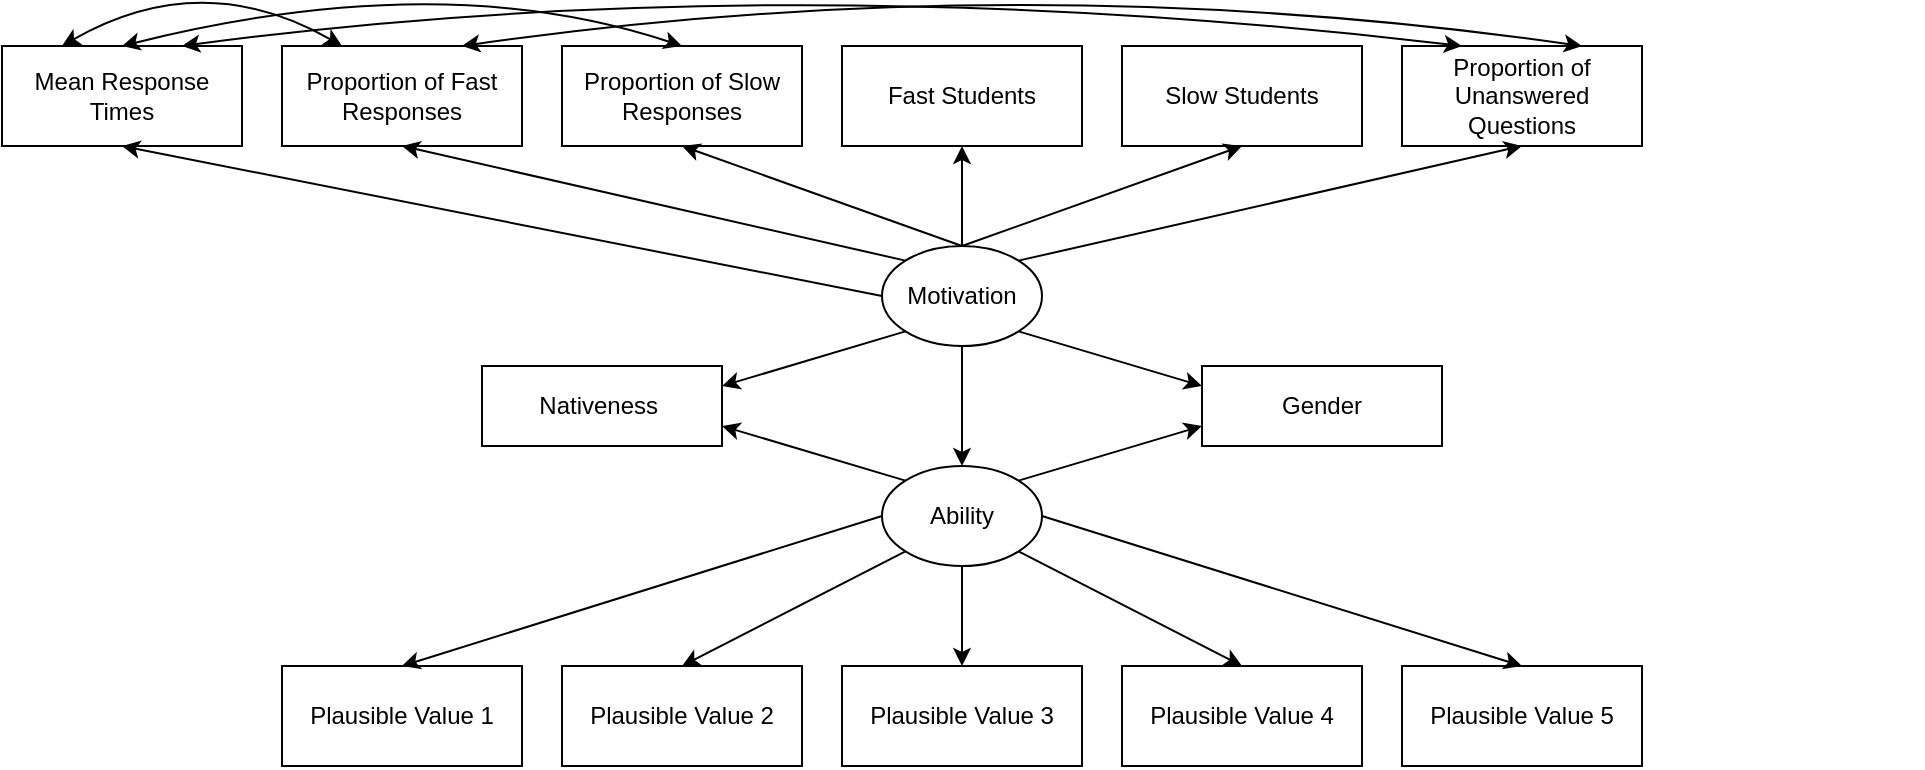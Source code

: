 <mxfile version="26.1.3">
  <diagram name="Page-1" id="2wKc5wu0MTPvnMgR3Ivy">
    <mxGraphModel dx="1635" dy="482" grid="1" gridSize="10" guides="1" tooltips="1" connect="1" arrows="1" fold="1" page="1" pageScale="1" pageWidth="827" pageHeight="1169" math="0" shadow="0">
      <root>
        <mxCell id="0" />
        <mxCell id="1" parent="0" />
        <mxCell id="DJN90oXa_Z2JTDYmJMvr-14" value="" style="rounded=0;whiteSpace=wrap;html=1;" parent="1" vertex="1">
          <mxGeometry x="620" y="40" width="120" height="50" as="geometry" />
        </mxCell>
        <mxCell id="DJN90oXa_Z2JTDYmJMvr-1" value="" style="ellipse;whiteSpace=wrap;html=1;movable=1;resizable=1;rotatable=1;deletable=1;editable=1;locked=0;connectable=1;" parent="1" vertex="1">
          <mxGeometry x="360" y="140" width="80" height="50" as="geometry" />
        </mxCell>
        <mxCell id="DJN90oXa_Z2JTDYmJMvr-2" value="Motivation" style="text;strokeColor=none;align=center;fillColor=none;html=1;verticalAlign=middle;whiteSpace=wrap;rounded=0;movable=1;resizable=1;rotatable=1;deletable=1;editable=1;locked=0;connectable=1;" parent="1" vertex="1">
          <mxGeometry x="370" y="150" width="60" height="30" as="geometry" />
        </mxCell>
        <mxCell id="DJN90oXa_Z2JTDYmJMvr-3" value="" style="ellipse;whiteSpace=wrap;html=1;" parent="1" vertex="1">
          <mxGeometry x="360" y="250" width="80" height="50" as="geometry" />
        </mxCell>
        <mxCell id="DJN90oXa_Z2JTDYmJMvr-4" value="Ability" style="text;strokeColor=none;align=center;fillColor=none;html=1;verticalAlign=middle;whiteSpace=wrap;rounded=0;" parent="1" vertex="1">
          <mxGeometry x="370" y="260" width="60" height="30" as="geometry" />
        </mxCell>
        <mxCell id="DJN90oXa_Z2JTDYmJMvr-5" value="" style="rounded=0;whiteSpace=wrap;html=1;" parent="1" vertex="1">
          <mxGeometry x="160" y="200" width="120" height="40" as="geometry" />
        </mxCell>
        <mxCell id="DJN90oXa_Z2JTDYmJMvr-6" value="Nativeness&amp;nbsp;" style="text;strokeColor=none;align=center;fillColor=none;html=1;verticalAlign=middle;whiteSpace=wrap;rounded=0;" parent="1" vertex="1">
          <mxGeometry x="190" y="205" width="60" height="30" as="geometry" />
        </mxCell>
        <mxCell id="DJN90oXa_Z2JTDYmJMvr-8" value="" style="rounded=0;whiteSpace=wrap;html=1;" parent="1" vertex="1">
          <mxGeometry x="520" y="200" width="120" height="40" as="geometry" />
        </mxCell>
        <mxCell id="DJN90oXa_Z2JTDYmJMvr-9" value="Gender" style="text;strokeColor=none;align=center;fillColor=none;html=1;verticalAlign=middle;whiteSpace=wrap;rounded=0;" parent="1" vertex="1">
          <mxGeometry x="550" y="205" width="60" height="30" as="geometry" />
        </mxCell>
        <mxCell id="DJN90oXa_Z2JTDYmJMvr-11" value="" style="rounded=0;whiteSpace=wrap;html=1;" parent="1" vertex="1">
          <mxGeometry x="200" y="40" width="120" height="50" as="geometry" />
        </mxCell>
        <mxCell id="DJN90oXa_Z2JTDYmJMvr-12" value="Proportion of Unanswered Questions" style="text;strokeColor=none;align=center;fillColor=none;html=1;verticalAlign=middle;whiteSpace=wrap;rounded=0;" parent="1" vertex="1">
          <mxGeometry x="620" y="50" width="120" height="30" as="geometry" />
        </mxCell>
        <mxCell id="DJN90oXa_Z2JTDYmJMvr-13" value="" style="rounded=0;whiteSpace=wrap;html=1;" parent="1" vertex="1">
          <mxGeometry x="340" y="40" width="120" height="50" as="geometry" />
        </mxCell>
        <mxCell id="DJN90oXa_Z2JTDYmJMvr-15" value="" style="rounded=0;whiteSpace=wrap;html=1;" parent="1" vertex="1">
          <mxGeometry x="60" y="40" width="120" height="50" as="geometry" />
        </mxCell>
        <mxCell id="DJN90oXa_Z2JTDYmJMvr-16" value="" style="rounded=0;whiteSpace=wrap;html=1;" parent="1" vertex="1">
          <mxGeometry x="-80" y="40" width="120" height="50" as="geometry" />
        </mxCell>
        <mxCell id="DJN90oXa_Z2JTDYmJMvr-18" value="Mean Response Times" style="text;strokeColor=none;align=center;fillColor=none;html=1;verticalAlign=middle;whiteSpace=wrap;rounded=0;" parent="1" vertex="1">
          <mxGeometry x="-70" y="50" width="100" height="30" as="geometry" />
        </mxCell>
        <mxCell id="DJN90oXa_Z2JTDYmJMvr-19" value="Proportion of Fast Responses" style="text;strokeColor=none;align=center;fillColor=none;html=1;verticalAlign=middle;whiteSpace=wrap;rounded=0;" parent="1" vertex="1">
          <mxGeometry x="70" y="50" width="100" height="30" as="geometry" />
        </mxCell>
        <mxCell id="DJN90oXa_Z2JTDYmJMvr-21" value="Proportion of Slow Responses" style="text;strokeColor=none;align=center;fillColor=none;html=1;verticalAlign=middle;whiteSpace=wrap;rounded=0;" parent="1" vertex="1">
          <mxGeometry x="205" y="50" width="110" height="30" as="geometry" />
        </mxCell>
        <mxCell id="DJN90oXa_Z2JTDYmJMvr-23" value="Fast Students" style="text;strokeColor=none;align=center;fillColor=none;html=1;verticalAlign=middle;whiteSpace=wrap;rounded=0;" parent="1" vertex="1">
          <mxGeometry x="355" y="50" width="90" height="30" as="geometry" />
        </mxCell>
        <mxCell id="DJN90oXa_Z2JTDYmJMvr-26" value="" style="rounded=0;whiteSpace=wrap;html=1;" parent="1" vertex="1">
          <mxGeometry x="480" y="40" width="120" height="50" as="geometry" />
        </mxCell>
        <mxCell id="DJN90oXa_Z2JTDYmJMvr-27" value="Slow Students" style="text;strokeColor=none;align=center;fillColor=none;html=1;verticalAlign=middle;whiteSpace=wrap;rounded=0;" parent="1" vertex="1">
          <mxGeometry x="495" y="50" width="90" height="30" as="geometry" />
        </mxCell>
        <mxCell id="DJN90oXa_Z2JTDYmJMvr-30" value="" style="endArrow=classic;html=1;rounded=0;exitX=0;exitY=0.5;exitDx=0;exitDy=0;entryX=0.5;entryY=1;entryDx=0;entryDy=0;" parent="1" source="DJN90oXa_Z2JTDYmJMvr-1" target="DJN90oXa_Z2JTDYmJMvr-16" edge="1">
          <mxGeometry width="50" height="50" relative="1" as="geometry">
            <mxPoint x="390" y="110" as="sourcePoint" />
            <mxPoint x="340" y="160" as="targetPoint" />
          </mxGeometry>
        </mxCell>
        <mxCell id="DJN90oXa_Z2JTDYmJMvr-31" value="" style="endArrow=classic;html=1;rounded=0;exitX=0;exitY=0;exitDx=0;exitDy=0;entryX=0.5;entryY=1;entryDx=0;entryDy=0;" parent="1" source="DJN90oXa_Z2JTDYmJMvr-1" target="DJN90oXa_Z2JTDYmJMvr-15" edge="1">
          <mxGeometry width="50" height="50" relative="1" as="geometry">
            <mxPoint x="390" y="110" as="sourcePoint" />
            <mxPoint x="340" y="160" as="targetPoint" />
          </mxGeometry>
        </mxCell>
        <mxCell id="DJN90oXa_Z2JTDYmJMvr-32" value="" style="endArrow=classic;html=1;rounded=0;exitX=0.5;exitY=0;exitDx=0;exitDy=0;entryX=0.5;entryY=1;entryDx=0;entryDy=0;" parent="1" source="DJN90oXa_Z2JTDYmJMvr-1" target="DJN90oXa_Z2JTDYmJMvr-11" edge="1">
          <mxGeometry width="50" height="50" relative="1" as="geometry">
            <mxPoint x="380" y="140" as="sourcePoint" />
            <mxPoint x="340" y="160" as="targetPoint" />
          </mxGeometry>
        </mxCell>
        <mxCell id="DJN90oXa_Z2JTDYmJMvr-33" value="" style="endArrow=classic;html=1;rounded=0;exitX=1;exitY=0;exitDx=0;exitDy=0;entryX=0.5;entryY=1;entryDx=0;entryDy=0;" parent="1" source="DJN90oXa_Z2JTDYmJMvr-1" target="DJN90oXa_Z2JTDYmJMvr-14" edge="1">
          <mxGeometry width="50" height="50" relative="1" as="geometry">
            <mxPoint x="430" y="110" as="sourcePoint" />
            <mxPoint x="380" y="160" as="targetPoint" />
          </mxGeometry>
        </mxCell>
        <mxCell id="DJN90oXa_Z2JTDYmJMvr-34" value="" style="endArrow=classic;html=1;rounded=0;exitX=0.5;exitY=0;exitDx=0;exitDy=0;entryX=0.5;entryY=1;entryDx=0;entryDy=0;" parent="1" source="DJN90oXa_Z2JTDYmJMvr-1" target="DJN90oXa_Z2JTDYmJMvr-13" edge="1">
          <mxGeometry width="50" height="50" relative="1" as="geometry">
            <mxPoint x="580" y="110" as="sourcePoint" />
            <mxPoint x="530" y="160" as="targetPoint" />
          </mxGeometry>
        </mxCell>
        <mxCell id="DJN90oXa_Z2JTDYmJMvr-35" value="" style="endArrow=classic;html=1;rounded=0;exitX=0.5;exitY=0;exitDx=0;exitDy=0;entryX=0.5;entryY=1;entryDx=0;entryDy=0;" parent="1" source="DJN90oXa_Z2JTDYmJMvr-1" target="DJN90oXa_Z2JTDYmJMvr-26" edge="1">
          <mxGeometry width="50" height="50" relative="1" as="geometry">
            <mxPoint x="440" y="165" as="sourcePoint" />
            <mxPoint x="530" y="160" as="targetPoint" />
          </mxGeometry>
        </mxCell>
        <mxCell id="DJN90oXa_Z2JTDYmJMvr-36" value="" style="endArrow=classic;html=1;rounded=0;exitX=0.5;exitY=1;exitDx=0;exitDy=0;" parent="1" source="DJN90oXa_Z2JTDYmJMvr-1" edge="1">
          <mxGeometry width="50" height="50" relative="1" as="geometry">
            <mxPoint x="410" y="270" as="sourcePoint" />
            <mxPoint x="400" y="250" as="targetPoint" />
          </mxGeometry>
        </mxCell>
        <mxCell id="DJN90oXa_Z2JTDYmJMvr-37" value="" style="endArrow=classic;html=1;rounded=0;exitX=0;exitY=1;exitDx=0;exitDy=0;entryX=1;entryY=0.25;entryDx=0;entryDy=0;" parent="1" source="DJN90oXa_Z2JTDYmJMvr-1" target="DJN90oXa_Z2JTDYmJMvr-5" edge="1">
          <mxGeometry width="50" height="50" relative="1" as="geometry">
            <mxPoint x="400" y="170" as="sourcePoint" />
            <mxPoint x="350" y="220" as="targetPoint" />
          </mxGeometry>
        </mxCell>
        <mxCell id="DJN90oXa_Z2JTDYmJMvr-38" value="" style="endArrow=classic;html=1;rounded=0;exitX=0;exitY=0;exitDx=0;exitDy=0;entryX=1;entryY=0.75;entryDx=0;entryDy=0;" parent="1" source="DJN90oXa_Z2JTDYmJMvr-3" target="DJN90oXa_Z2JTDYmJMvr-5" edge="1">
          <mxGeometry width="50" height="50" relative="1" as="geometry">
            <mxPoint x="400" y="170" as="sourcePoint" />
            <mxPoint x="350" y="220" as="targetPoint" />
          </mxGeometry>
        </mxCell>
        <mxCell id="DJN90oXa_Z2JTDYmJMvr-39" value="" style="endArrow=classic;html=1;rounded=0;exitX=1;exitY=1;exitDx=0;exitDy=0;entryX=0;entryY=0.25;entryDx=0;entryDy=0;" parent="1" source="DJN90oXa_Z2JTDYmJMvr-1" target="DJN90oXa_Z2JTDYmJMvr-8" edge="1">
          <mxGeometry width="50" height="50" relative="1" as="geometry">
            <mxPoint x="400" y="170" as="sourcePoint" />
            <mxPoint x="350" y="220" as="targetPoint" />
          </mxGeometry>
        </mxCell>
        <mxCell id="DJN90oXa_Z2JTDYmJMvr-40" value="" style="endArrow=classic;html=1;rounded=0;exitX=1;exitY=0;exitDx=0;exitDy=0;entryX=0;entryY=0.75;entryDx=0;entryDy=0;" parent="1" source="DJN90oXa_Z2JTDYmJMvr-3" target="DJN90oXa_Z2JTDYmJMvr-8" edge="1">
          <mxGeometry width="50" height="50" relative="1" as="geometry">
            <mxPoint x="400" y="170" as="sourcePoint" />
            <mxPoint x="350" y="220" as="targetPoint" />
          </mxGeometry>
        </mxCell>
        <mxCell id="DJN90oXa_Z2JTDYmJMvr-42" value="" style="rounded=0;whiteSpace=wrap;html=1;" parent="1" vertex="1">
          <mxGeometry x="340" y="350" width="120" height="50" as="geometry" />
        </mxCell>
        <mxCell id="DJN90oXa_Z2JTDYmJMvr-43" value="" style="rounded=0;whiteSpace=wrap;html=1;" parent="1" vertex="1">
          <mxGeometry x="480" y="350" width="120" height="50" as="geometry" />
        </mxCell>
        <mxCell id="DJN90oXa_Z2JTDYmJMvr-44" value="" style="rounded=0;whiteSpace=wrap;html=1;" parent="1" vertex="1">
          <mxGeometry x="620" y="350" width="120" height="50" as="geometry" />
        </mxCell>
        <mxCell id="DJN90oXa_Z2JTDYmJMvr-45" value="" style="rounded=0;whiteSpace=wrap;html=1;" parent="1" vertex="1">
          <mxGeometry x="200" y="350" width="120" height="50" as="geometry" />
        </mxCell>
        <mxCell id="DJN90oXa_Z2JTDYmJMvr-46" value="" style="rounded=0;whiteSpace=wrap;html=1;" parent="1" vertex="1">
          <mxGeometry x="60" y="350" width="120" height="50" as="geometry" />
        </mxCell>
        <mxCell id="DJN90oXa_Z2JTDYmJMvr-47" value="Plausible Value 1" style="text;strokeColor=none;align=center;fillColor=none;html=1;verticalAlign=middle;whiteSpace=wrap;rounded=0;" parent="1" vertex="1">
          <mxGeometry x="60" y="360" width="120" height="30" as="geometry" />
        </mxCell>
        <mxCell id="DJN90oXa_Z2JTDYmJMvr-48" value="Plausible Value 2" style="text;strokeColor=none;align=center;fillColor=none;html=1;verticalAlign=middle;whiteSpace=wrap;rounded=0;" parent="1" vertex="1">
          <mxGeometry x="200" y="360" width="120" height="30" as="geometry" />
        </mxCell>
        <mxCell id="DJN90oXa_Z2JTDYmJMvr-49" value="Plausible Value 3" style="text;strokeColor=none;align=center;fillColor=none;html=1;verticalAlign=middle;whiteSpace=wrap;rounded=0;" parent="1" vertex="1">
          <mxGeometry x="340" y="360" width="120" height="30" as="geometry" />
        </mxCell>
        <mxCell id="DJN90oXa_Z2JTDYmJMvr-50" value="Plausible Value 4" style="text;strokeColor=none;align=center;fillColor=none;html=1;verticalAlign=middle;whiteSpace=wrap;rounded=0;" parent="1" vertex="1">
          <mxGeometry x="480" y="360" width="120" height="30" as="geometry" />
        </mxCell>
        <mxCell id="DJN90oXa_Z2JTDYmJMvr-51" value="Plausible Value 5" style="text;strokeColor=none;align=center;fillColor=none;html=1;verticalAlign=middle;whiteSpace=wrap;rounded=0;" parent="1" vertex="1">
          <mxGeometry x="620" y="360" width="120" height="30" as="geometry" />
        </mxCell>
        <mxCell id="DJN90oXa_Z2JTDYmJMvr-52" value="" style="endArrow=classic;html=1;rounded=0;exitX=0;exitY=0.5;exitDx=0;exitDy=0;entryX=0.5;entryY=0;entryDx=0;entryDy=0;" parent="1" source="DJN90oXa_Z2JTDYmJMvr-3" target="DJN90oXa_Z2JTDYmJMvr-46" edge="1">
          <mxGeometry width="50" height="50" relative="1" as="geometry">
            <mxPoint x="430" y="220" as="sourcePoint" />
            <mxPoint x="380" y="270" as="targetPoint" />
          </mxGeometry>
        </mxCell>
        <mxCell id="DJN90oXa_Z2JTDYmJMvr-53" value="" style="endArrow=classic;html=1;rounded=0;exitX=0;exitY=1;exitDx=0;exitDy=0;entryX=0.5;entryY=0;entryDx=0;entryDy=0;" parent="1" source="DJN90oXa_Z2JTDYmJMvr-3" target="DJN90oXa_Z2JTDYmJMvr-45" edge="1">
          <mxGeometry width="50" height="50" relative="1" as="geometry">
            <mxPoint x="430" y="220" as="sourcePoint" />
            <mxPoint x="380" y="270" as="targetPoint" />
          </mxGeometry>
        </mxCell>
        <mxCell id="DJN90oXa_Z2JTDYmJMvr-54" value="" style="endArrow=classic;html=1;rounded=0;exitX=0.5;exitY=1;exitDx=0;exitDy=0;entryX=0.5;entryY=0;entryDx=0;entryDy=0;" parent="1" source="DJN90oXa_Z2JTDYmJMvr-3" target="DJN90oXa_Z2JTDYmJMvr-42" edge="1">
          <mxGeometry width="50" height="50" relative="1" as="geometry">
            <mxPoint x="430" y="220" as="sourcePoint" />
            <mxPoint x="380" y="270" as="targetPoint" />
          </mxGeometry>
        </mxCell>
        <mxCell id="DJN90oXa_Z2JTDYmJMvr-55" value="" style="endArrow=classic;html=1;rounded=0;exitX=1;exitY=1;exitDx=0;exitDy=0;entryX=0.5;entryY=0;entryDx=0;entryDy=0;" parent="1" source="DJN90oXa_Z2JTDYmJMvr-3" target="DJN90oXa_Z2JTDYmJMvr-43" edge="1">
          <mxGeometry width="50" height="50" relative="1" as="geometry">
            <mxPoint x="430" y="220" as="sourcePoint" />
            <mxPoint x="380" y="270" as="targetPoint" />
          </mxGeometry>
        </mxCell>
        <mxCell id="DJN90oXa_Z2JTDYmJMvr-56" value="" style="endArrow=classic;html=1;rounded=0;exitX=1;exitY=0.5;exitDx=0;exitDy=0;entryX=0.5;entryY=0;entryDx=0;entryDy=0;" parent="1" source="DJN90oXa_Z2JTDYmJMvr-3" target="DJN90oXa_Z2JTDYmJMvr-44" edge="1">
          <mxGeometry width="50" height="50" relative="1" as="geometry">
            <mxPoint x="430" y="220" as="sourcePoint" />
            <mxPoint x="380" y="270" as="targetPoint" />
          </mxGeometry>
        </mxCell>
        <mxCell id="DJN90oXa_Z2JTDYmJMvr-57" value="" style="rounded=0;whiteSpace=wrap;html=1;strokeColor=#FFFFFF;" parent="1" vertex="1">
          <mxGeometry x="760" y="40" width="120" height="50" as="geometry" />
        </mxCell>
        <mxCell id="sXxN-S_XNofpffN8lmwN-1" value="" style="endArrow=classic;startArrow=classic;html=1;rounded=0;strokeColor=default;align=center;verticalAlign=middle;fontFamily=Helvetica;fontSize=11;fontColor=default;labelBackgroundColor=default;curved=1;exitX=0.25;exitY=0;exitDx=0;exitDy=0;entryX=0.25;entryY=0;entryDx=0;entryDy=0;" parent="1" source="DJN90oXa_Z2JTDYmJMvr-16" target="DJN90oXa_Z2JTDYmJMvr-15" edge="1">
          <mxGeometry width="50" height="50" relative="1" as="geometry">
            <mxPoint x="280" y="250" as="sourcePoint" />
            <mxPoint x="330" y="200" as="targetPoint" />
            <Array as="points">
              <mxPoint x="20" />
            </Array>
          </mxGeometry>
        </mxCell>
        <mxCell id="sXxN-S_XNofpffN8lmwN-2" value="" style="endArrow=classic;startArrow=classic;html=1;rounded=0;strokeColor=default;align=center;verticalAlign=middle;fontFamily=Helvetica;fontSize=11;fontColor=default;labelBackgroundColor=default;curved=1;exitX=0.5;exitY=0;exitDx=0;exitDy=0;entryX=0.5;entryY=0;entryDx=0;entryDy=0;" parent="1" source="DJN90oXa_Z2JTDYmJMvr-16" target="DJN90oXa_Z2JTDYmJMvr-11" edge="1">
          <mxGeometry width="50" height="50" relative="1" as="geometry">
            <mxPoint x="210" y="250" as="sourcePoint" />
            <mxPoint x="260" y="200" as="targetPoint" />
            <Array as="points">
              <mxPoint x="140" />
            </Array>
          </mxGeometry>
        </mxCell>
        <mxCell id="sXxN-S_XNofpffN8lmwN-7" value="" style="endArrow=classic;startArrow=classic;html=1;rounded=0;strokeColor=default;align=center;verticalAlign=middle;fontFamily=Helvetica;fontSize=11;fontColor=default;labelBackgroundColor=default;curved=1;exitX=0.75;exitY=0;exitDx=0;exitDy=0;entryX=0.25;entryY=0;entryDx=0;entryDy=0;" parent="1" source="DJN90oXa_Z2JTDYmJMvr-16" target="DJN90oXa_Z2JTDYmJMvr-14" edge="1">
          <mxGeometry width="50" height="50" relative="1" as="geometry">
            <mxPoint x="130" y="250" as="sourcePoint" />
            <mxPoint x="180" y="200" as="targetPoint" />
            <Array as="points">
              <mxPoint x="310" />
            </Array>
          </mxGeometry>
        </mxCell>
        <mxCell id="sXxN-S_XNofpffN8lmwN-8" value="" style="endArrow=classic;startArrow=classic;html=1;rounded=0;strokeColor=default;align=center;verticalAlign=middle;fontFamily=Helvetica;fontSize=11;fontColor=default;labelBackgroundColor=default;curved=1;exitX=0.75;exitY=0;exitDx=0;exitDy=0;entryX=0.75;entryY=0;entryDx=0;entryDy=0;" parent="1" source="DJN90oXa_Z2JTDYmJMvr-15" target="DJN90oXa_Z2JTDYmJMvr-14" edge="1">
          <mxGeometry width="50" height="50" relative="1" as="geometry">
            <mxPoint x="220" y="150" as="sourcePoint" />
            <mxPoint x="270" y="100" as="targetPoint" />
            <Array as="points">
              <mxPoint x="430" />
            </Array>
          </mxGeometry>
        </mxCell>
      </root>
    </mxGraphModel>
  </diagram>
</mxfile>
